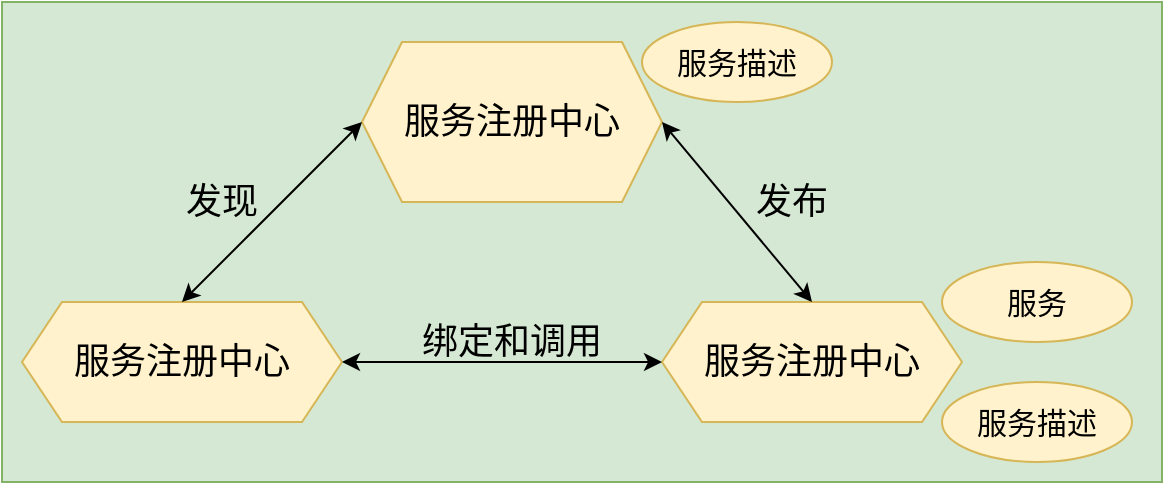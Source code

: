 <mxfile version="13.10.4" type="github">
  <diagram id="Ht1M8jgEwFfnCIfOTk4-" name="Page-1">
    <mxGraphModel dx="1038" dy="508" grid="1" gridSize="10" guides="1" tooltips="1" connect="1" arrows="1" fold="1" page="1" pageScale="1" pageWidth="1169" pageHeight="827" math="0" shadow="0">
      <root>
        <mxCell id="0" />
        <mxCell id="1" parent="0" />
        <mxCell id="Hn-1Lq3k62K_HD-4LMMU-6" value="" style="rounded=0;whiteSpace=wrap;html=1;fillColor=#d5e8d4;strokeColor=#82b366;" vertex="1" parent="1">
          <mxGeometry x="210" y="630" width="580" height="240" as="geometry" />
        </mxCell>
        <mxCell id="Hn-1Lq3k62K_HD-4LMMU-7" value="&lt;span style=&quot;font-size: 18px&quot;&gt;服务注册中心&lt;/span&gt;" style="shape=hexagon;perimeter=hexagonPerimeter2;whiteSpace=wrap;html=1;fixedSize=1;fillColor=#fff2cc;strokeColor=#d6b656;" vertex="1" parent="1">
          <mxGeometry x="390" y="650" width="150" height="80" as="geometry" />
        </mxCell>
        <mxCell id="Hn-1Lq3k62K_HD-4LMMU-8" value="&lt;span style=&quot;font-size: 18px&quot;&gt;服务注册中心&lt;/span&gt;" style="shape=hexagon;perimeter=hexagonPerimeter2;whiteSpace=wrap;html=1;fixedSize=1;fillColor=#fff2cc;strokeColor=#d6b656;" vertex="1" parent="1">
          <mxGeometry x="220" y="780" width="160" height="60" as="geometry" />
        </mxCell>
        <mxCell id="Hn-1Lq3k62K_HD-4LMMU-9" value="&lt;span style=&quot;font-size: 18px&quot;&gt;服务注册中心&lt;/span&gt;" style="shape=hexagon;perimeter=hexagonPerimeter2;whiteSpace=wrap;html=1;fixedSize=1;fillColor=#fff2cc;strokeColor=#d6b656;" vertex="1" parent="1">
          <mxGeometry x="540" y="780" width="150" height="60" as="geometry" />
        </mxCell>
        <mxCell id="Hn-1Lq3k62K_HD-4LMMU-10" value="&lt;font style=&quot;font-size: 15px&quot;&gt;服务描述&lt;/font&gt;" style="ellipse;whiteSpace=wrap;html=1;fillColor=#fff2cc;strokeColor=#d6b656;" vertex="1" parent="1">
          <mxGeometry x="530" y="640" width="95" height="40" as="geometry" />
        </mxCell>
        <mxCell id="Hn-1Lq3k62K_HD-4LMMU-11" value="&lt;font style=&quot;font-size: 15px&quot;&gt;服务描述&lt;/font&gt;" style="ellipse;whiteSpace=wrap;html=1;fillColor=#fff2cc;strokeColor=#d6b656;" vertex="1" parent="1">
          <mxGeometry x="680" y="820" width="95" height="40" as="geometry" />
        </mxCell>
        <mxCell id="Hn-1Lq3k62K_HD-4LMMU-12" value="&lt;font style=&quot;font-size: 15px&quot;&gt;服务&lt;/font&gt;" style="ellipse;whiteSpace=wrap;html=1;fillColor=#fff2cc;strokeColor=#d6b656;" vertex="1" parent="1">
          <mxGeometry x="680" y="760" width="95" height="40" as="geometry" />
        </mxCell>
        <mxCell id="Hn-1Lq3k62K_HD-4LMMU-22" value="" style="endArrow=classic;startArrow=classic;html=1;exitX=0.5;exitY=0;exitDx=0;exitDy=0;" edge="1" parent="1" source="Hn-1Lq3k62K_HD-4LMMU-8">
          <mxGeometry width="50" height="50" relative="1" as="geometry">
            <mxPoint x="340" y="740" as="sourcePoint" />
            <mxPoint x="390" y="690" as="targetPoint" />
          </mxGeometry>
        </mxCell>
        <mxCell id="Hn-1Lq3k62K_HD-4LMMU-23" value="" style="endArrow=classic;startArrow=classic;html=1;" edge="1" parent="1" target="Hn-1Lq3k62K_HD-4LMMU-9">
          <mxGeometry width="50" height="50" relative="1" as="geometry">
            <mxPoint x="380" y="810" as="sourcePoint" />
            <mxPoint x="430" y="760" as="targetPoint" />
          </mxGeometry>
        </mxCell>
        <mxCell id="Hn-1Lq3k62K_HD-4LMMU-24" value="" style="endArrow=classic;startArrow=classic;html=1;entryX=0.5;entryY=0;entryDx=0;entryDy=0;" edge="1" parent="1" target="Hn-1Lq3k62K_HD-4LMMU-9">
          <mxGeometry width="50" height="50" relative="1" as="geometry">
            <mxPoint x="540" y="690" as="sourcePoint" />
            <mxPoint x="590" y="640" as="targetPoint" />
          </mxGeometry>
        </mxCell>
        <mxCell id="Hn-1Lq3k62K_HD-4LMMU-25" value="&lt;font style=&quot;font-size: 18px&quot;&gt;发现&lt;/font&gt;" style="text;html=1;strokeColor=none;fillColor=none;align=center;verticalAlign=middle;whiteSpace=wrap;rounded=0;" vertex="1" parent="1">
          <mxGeometry x="300" y="720" width="40" height="20" as="geometry" />
        </mxCell>
        <mxCell id="Hn-1Lq3k62K_HD-4LMMU-26" value="&lt;font style=&quot;font-size: 18px&quot;&gt;发布&lt;/font&gt;" style="text;html=1;strokeColor=none;fillColor=none;align=center;verticalAlign=middle;whiteSpace=wrap;rounded=0;" vertex="1" parent="1">
          <mxGeometry x="584.5" y="720" width="40" height="20" as="geometry" />
        </mxCell>
        <mxCell id="Hn-1Lq3k62K_HD-4LMMU-27" value="&lt;span style=&quot;font-size: 18px&quot;&gt;绑定和调用&lt;/span&gt;" style="text;html=1;strokeColor=none;fillColor=none;align=center;verticalAlign=middle;whiteSpace=wrap;rounded=0;" vertex="1" parent="1">
          <mxGeometry x="405" y="790" width="120" height="20" as="geometry" />
        </mxCell>
      </root>
    </mxGraphModel>
  </diagram>
</mxfile>
